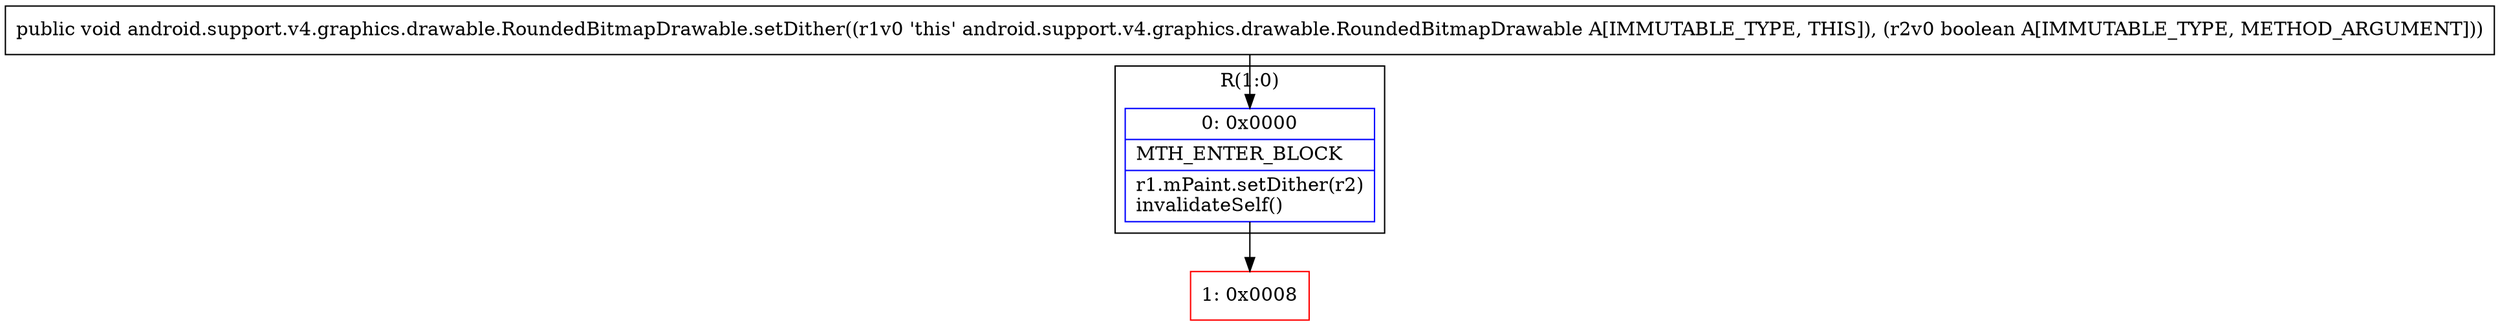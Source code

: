 digraph "CFG forandroid.support.v4.graphics.drawable.RoundedBitmapDrawable.setDither(Z)V" {
subgraph cluster_Region_652931632 {
label = "R(1:0)";
node [shape=record,color=blue];
Node_0 [shape=record,label="{0\:\ 0x0000|MTH_ENTER_BLOCK\l|r1.mPaint.setDither(r2)\linvalidateSelf()\l}"];
}
Node_1 [shape=record,color=red,label="{1\:\ 0x0008}"];
MethodNode[shape=record,label="{public void android.support.v4.graphics.drawable.RoundedBitmapDrawable.setDither((r1v0 'this' android.support.v4.graphics.drawable.RoundedBitmapDrawable A[IMMUTABLE_TYPE, THIS]), (r2v0 boolean A[IMMUTABLE_TYPE, METHOD_ARGUMENT])) }"];
MethodNode -> Node_0;
Node_0 -> Node_1;
}

